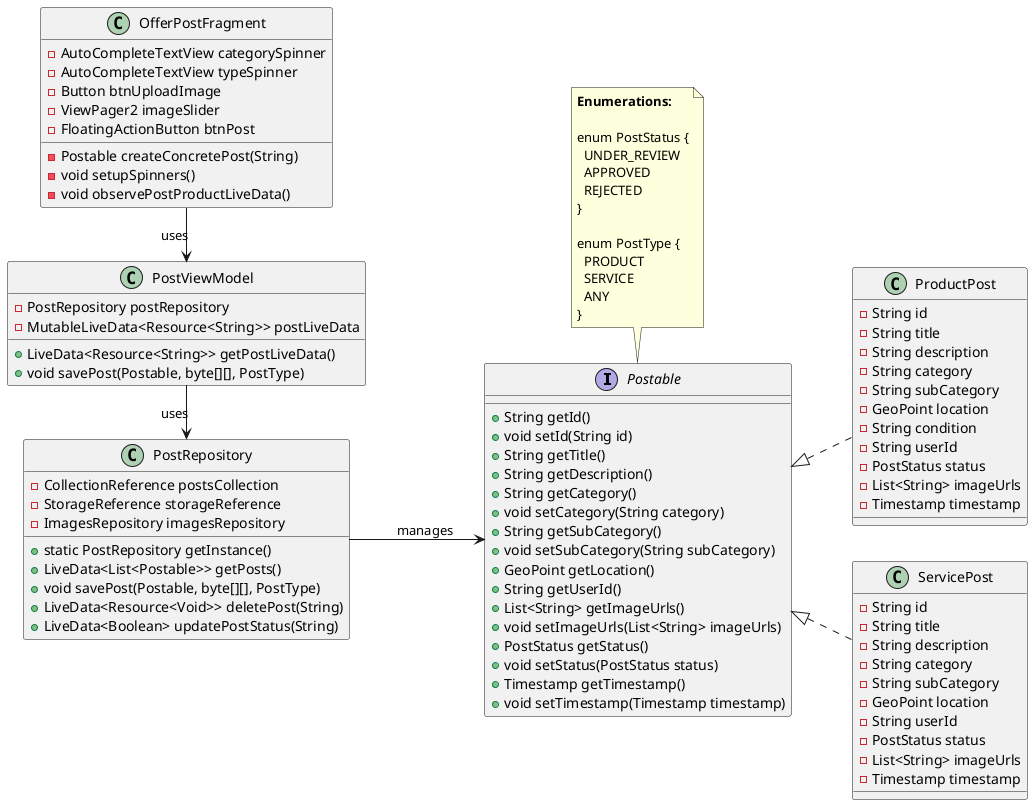 @startuml

' Use layout direction to make it more horizontal
left to right direction

' Interfaces
interface Postable {
  +String getId()
  +void setId(String id)
  +String getTitle()
  +String getDescription()
  +String getCategory()
  +void setCategory(String category)
  +String getSubCategory()
  +void setSubCategory(String subCategory)
  +GeoPoint getLocation()
  +String getUserId()
  +List<String> getImageUrls()
  +void setImageUrls(List<String> imageUrls)
  +PostStatus getStatus()
  +void setStatus(PostStatus status)
  +Timestamp getTimestamp()
  +void setTimestamp(Timestamp timestamp)
}

' Model classes
class ProductPost {
  -String id
  -String title
  -String description
  -String category
  -String subCategory
  -GeoPoint location
  -String condition
  -String userId
  -PostStatus status
  -List<String> imageUrls
  -Timestamp timestamp
}

class ServicePost {
  -String id
  -String title
  -String description
  -String category
  -String subCategory
  -GeoPoint location
  -String userId
  -PostStatus status
  -List<String> imageUrls
  -Timestamp timestamp
}

' Repository
class PostRepository {
  -CollectionReference postsCollection
  -StorageReference storageReference
  -ImagesRepository imagesRepository
  +static PostRepository getInstance()
  +LiveData<List<Postable>> getPosts()
  +void savePost(Postable, byte[][], PostType)
  +LiveData<Resource<Void>> deletePost(String)
  +LiveData<Boolean> updatePostStatus(String)
}

' ViewModel
class PostViewModel {
  -PostRepository postRepository
  -MutableLiveData<Resource<String>> postLiveData
  +LiveData<Resource<String>> getPostLiveData()
  +void savePost(Postable, byte[][], PostType)
}

' Fragment
class OfferPostFragment {
  -AutoCompleteTextView categorySpinner
  -AutoCompleteTextView typeSpinner
  -Button btnUploadImage
  -ViewPager2 imageSlider
  -FloatingActionButton btnPost
  -Postable createConcretePost(String)
  -void setupSpinners()
  -void observePostProductLiveData()
}

' Relationships
Postable <|.. ProductPost
Postable <|.. ServicePost

PostRepository --> Postable : manages
PostViewModel --> PostRepository : uses
OfferPostFragment --> PostViewModel : uses

' Layout hint for more horizontal arrangement
ProductPost -[hidden]right- ServicePost
PostRepository -[hidden]right- PostViewModel
PostViewModel -[hidden]right- OfferPostFragment

' Add enumerations in a separate area
note top of Postable
  <b>Enumerations:</b>

  enum PostStatus {
    UNDER_REVIEW
    APPROVED
    REJECTED
  }

  enum PostType {
    PRODUCT
    SERVICE
    ANY
  }
end note

@enduml